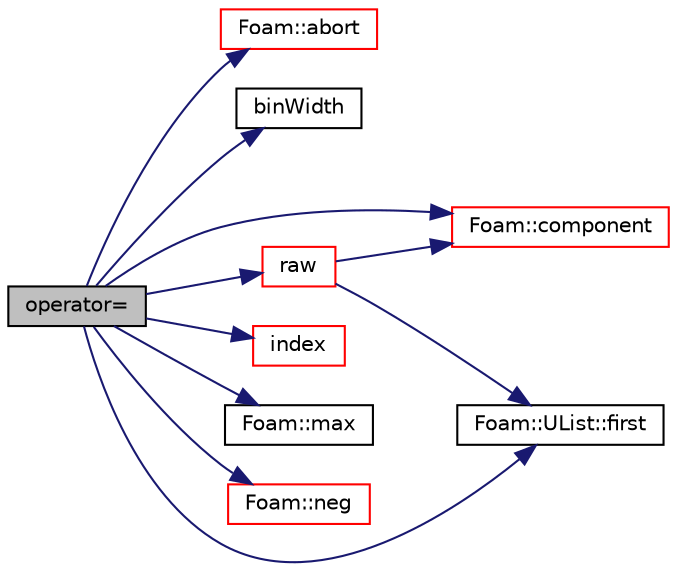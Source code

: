 digraph "operator="
{
  bgcolor="transparent";
  edge [fontname="Helvetica",fontsize="10",labelfontname="Helvetica",labelfontsize="10"];
  node [fontname="Helvetica",fontsize="10",shape=record];
  rankdir="LR";
  Node286 [label="operator=",height=0.2,width=0.4,color="black", fillcolor="grey75", style="filled", fontcolor="black"];
  Node286 -> Node287 [color="midnightblue",fontsize="10",style="solid",fontname="Helvetica"];
  Node287 [label="Foam::abort",height=0.2,width=0.4,color="red",URL="$a21851.html#a447107a607d03e417307c203fa5fb44b"];
  Node286 -> Node332 [color="midnightblue",fontsize="10",style="solid",fontname="Helvetica"];
  Node332 [label="binWidth",height=0.2,width=0.4,color="black",URL="$a27001.html#ae0774993efd12bcba4fb1101bfabecc9",tooltip="Return the bin width. "];
  Node286 -> Node333 [color="midnightblue",fontsize="10",style="solid",fontname="Helvetica"];
  Node333 [label="Foam::component",height=0.2,width=0.4,color="red",URL="$a21851.html#a38788135ad21a6daaf3af2a761b33508"];
  Node286 -> Node335 [color="midnightblue",fontsize="10",style="solid",fontname="Helvetica"];
  Node335 [label="Foam::UList::first",height=0.2,width=0.4,color="black",URL="$a26837.html#a1c9828bc3de9502754d944c95a2ce0d9",tooltip="Return the first element of the list. "];
  Node286 -> Node336 [color="midnightblue",fontsize="10",style="solid",fontname="Helvetica"];
  Node336 [label="index",height=0.2,width=0.4,color="red",URL="$a27001.html#afc2c6ca23397ec9240c9974ac5c7d0a9",tooltip="Return the appropriate List index for the given bin index. "];
  Node286 -> Node343 [color="midnightblue",fontsize="10",style="solid",fontname="Helvetica"];
  Node343 [label="Foam::max",height=0.2,width=0.4,color="black",URL="$a21851.html#ac993e906cf2774ae77e666bc24e81733"];
  Node286 -> Node344 [color="midnightblue",fontsize="10",style="solid",fontname="Helvetica"];
  Node344 [label="Foam::neg",height=0.2,width=0.4,color="red",URL="$a21851.html#aad5b44612e484eb87fcea79a3d19ee04"];
  Node286 -> Node345 [color="midnightblue",fontsize="10",style="solid",fontname="Helvetica"];
  Node345 [label="raw",height=0.2,width=0.4,color="red",URL="$a27001.html#afb9d1727043dc3092b95717b885d99cc",tooltip="Return the distribution of the total bin weights. "];
  Node345 -> Node333 [color="midnightblue",fontsize="10",style="solid",fontname="Helvetica"];
  Node345 -> Node335 [color="midnightblue",fontsize="10",style="solid",fontname="Helvetica"];
}
